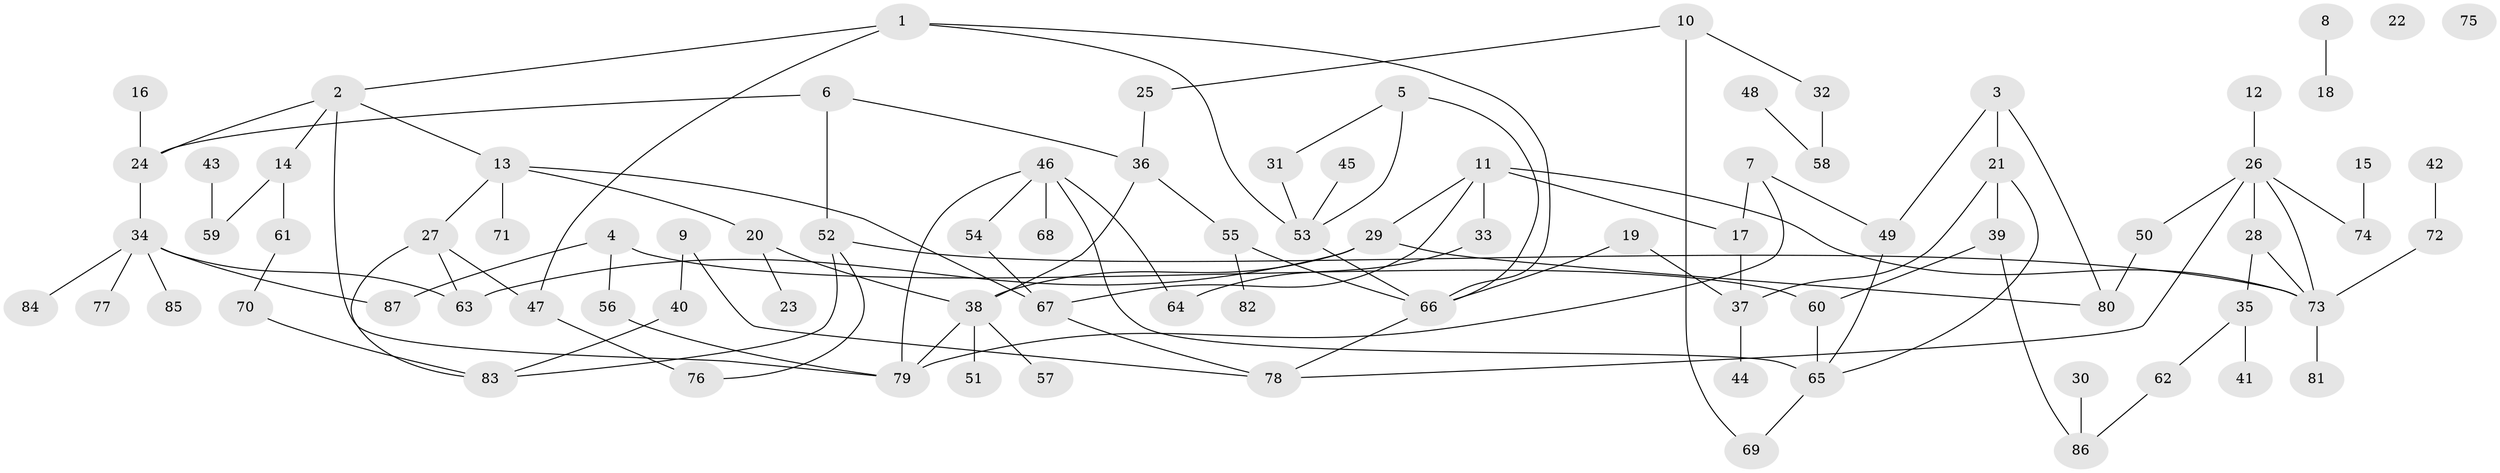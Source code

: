 // Generated by graph-tools (version 1.1) at 2025/25/03/09/25 03:25:13]
// undirected, 87 vertices, 115 edges
graph export_dot {
graph [start="1"]
  node [color=gray90,style=filled];
  1;
  2;
  3;
  4;
  5;
  6;
  7;
  8;
  9;
  10;
  11;
  12;
  13;
  14;
  15;
  16;
  17;
  18;
  19;
  20;
  21;
  22;
  23;
  24;
  25;
  26;
  27;
  28;
  29;
  30;
  31;
  32;
  33;
  34;
  35;
  36;
  37;
  38;
  39;
  40;
  41;
  42;
  43;
  44;
  45;
  46;
  47;
  48;
  49;
  50;
  51;
  52;
  53;
  54;
  55;
  56;
  57;
  58;
  59;
  60;
  61;
  62;
  63;
  64;
  65;
  66;
  67;
  68;
  69;
  70;
  71;
  72;
  73;
  74;
  75;
  76;
  77;
  78;
  79;
  80;
  81;
  82;
  83;
  84;
  85;
  86;
  87;
  1 -- 2;
  1 -- 47;
  1 -- 53;
  1 -- 66;
  2 -- 13;
  2 -- 14;
  2 -- 24;
  2 -- 79;
  3 -- 21;
  3 -- 49;
  3 -- 80;
  4 -- 56;
  4 -- 60;
  4 -- 87;
  5 -- 31;
  5 -- 53;
  5 -- 66;
  6 -- 24;
  6 -- 36;
  6 -- 52;
  7 -- 17;
  7 -- 49;
  7 -- 79;
  8 -- 18;
  9 -- 40;
  9 -- 78;
  10 -- 25;
  10 -- 32;
  10 -- 69;
  11 -- 17;
  11 -- 29;
  11 -- 33;
  11 -- 67;
  11 -- 73;
  12 -- 26;
  13 -- 20;
  13 -- 27;
  13 -- 67;
  13 -- 71;
  14 -- 59;
  14 -- 61;
  15 -- 74;
  16 -- 24;
  17 -- 37;
  19 -- 37;
  19 -- 66;
  20 -- 23;
  20 -- 38;
  21 -- 37;
  21 -- 39;
  21 -- 65;
  24 -- 34;
  25 -- 36;
  26 -- 28;
  26 -- 50;
  26 -- 73;
  26 -- 74;
  26 -- 78;
  27 -- 47;
  27 -- 63;
  27 -- 83;
  28 -- 35;
  28 -- 73;
  29 -- 38;
  29 -- 63;
  29 -- 80;
  30 -- 86;
  31 -- 53;
  32 -- 58;
  33 -- 64;
  34 -- 63;
  34 -- 77;
  34 -- 84;
  34 -- 85;
  34 -- 87;
  35 -- 41;
  35 -- 62;
  36 -- 38;
  36 -- 55;
  37 -- 44;
  38 -- 51;
  38 -- 57;
  38 -- 79;
  39 -- 60;
  39 -- 86;
  40 -- 83;
  42 -- 72;
  43 -- 59;
  45 -- 53;
  46 -- 54;
  46 -- 64;
  46 -- 65;
  46 -- 68;
  46 -- 79;
  47 -- 76;
  48 -- 58;
  49 -- 65;
  50 -- 80;
  52 -- 73;
  52 -- 76;
  52 -- 83;
  53 -- 66;
  54 -- 67;
  55 -- 66;
  55 -- 82;
  56 -- 79;
  60 -- 65;
  61 -- 70;
  62 -- 86;
  65 -- 69;
  66 -- 78;
  67 -- 78;
  70 -- 83;
  72 -- 73;
  73 -- 81;
}
